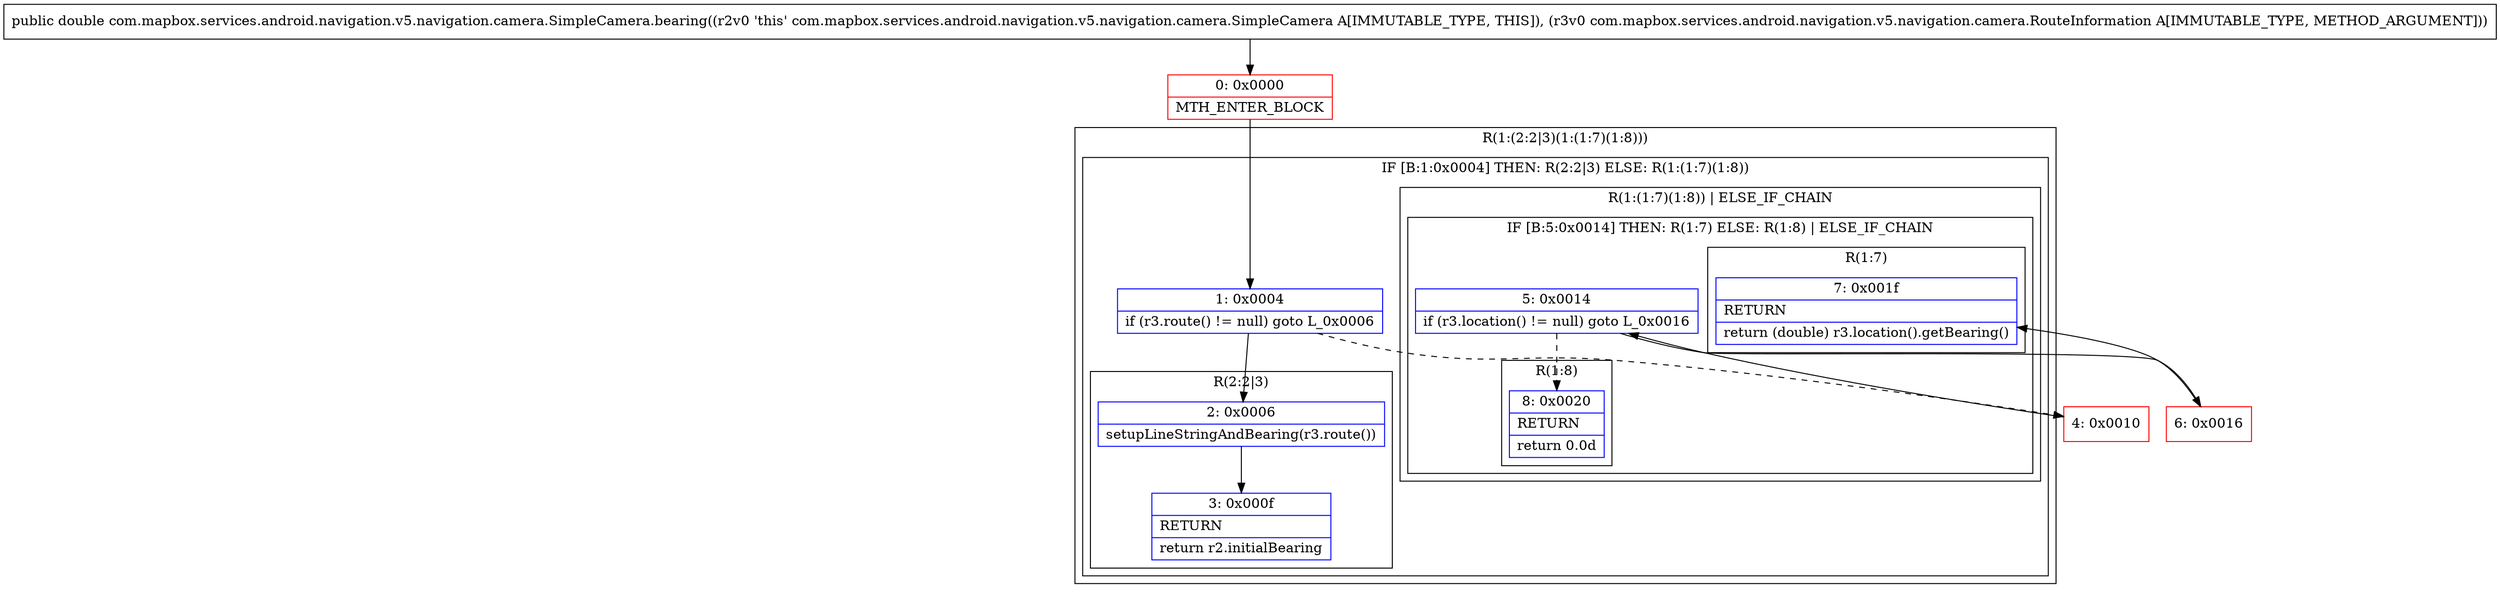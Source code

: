 digraph "CFG forcom.mapbox.services.android.navigation.v5.navigation.camera.SimpleCamera.bearing(Lcom\/mapbox\/services\/android\/navigation\/v5\/navigation\/camera\/RouteInformation;)D" {
subgraph cluster_Region_2077851681 {
label = "R(1:(2:2|3)(1:(1:7)(1:8)))";
node [shape=record,color=blue];
subgraph cluster_IfRegion_1962657328 {
label = "IF [B:1:0x0004] THEN: R(2:2|3) ELSE: R(1:(1:7)(1:8))";
node [shape=record,color=blue];
Node_1 [shape=record,label="{1\:\ 0x0004|if (r3.route() != null) goto L_0x0006\l}"];
subgraph cluster_Region_2024007392 {
label = "R(2:2|3)";
node [shape=record,color=blue];
Node_2 [shape=record,label="{2\:\ 0x0006|setupLineStringAndBearing(r3.route())\l}"];
Node_3 [shape=record,label="{3\:\ 0x000f|RETURN\l|return r2.initialBearing\l}"];
}
subgraph cluster_Region_561723992 {
label = "R(1:(1:7)(1:8)) | ELSE_IF_CHAIN\l";
node [shape=record,color=blue];
subgraph cluster_IfRegion_378830558 {
label = "IF [B:5:0x0014] THEN: R(1:7) ELSE: R(1:8) | ELSE_IF_CHAIN\l";
node [shape=record,color=blue];
Node_5 [shape=record,label="{5\:\ 0x0014|if (r3.location() != null) goto L_0x0016\l}"];
subgraph cluster_Region_1014292602 {
label = "R(1:7)";
node [shape=record,color=blue];
Node_7 [shape=record,label="{7\:\ 0x001f|RETURN\l|return (double) r3.location().getBearing()\l}"];
}
subgraph cluster_Region_1527219698 {
label = "R(1:8)";
node [shape=record,color=blue];
Node_8 [shape=record,label="{8\:\ 0x0020|RETURN\l|return 0.0d\l}"];
}
}
}
}
}
Node_0 [shape=record,color=red,label="{0\:\ 0x0000|MTH_ENTER_BLOCK\l}"];
Node_4 [shape=record,color=red,label="{4\:\ 0x0010}"];
Node_6 [shape=record,color=red,label="{6\:\ 0x0016}"];
MethodNode[shape=record,label="{public double com.mapbox.services.android.navigation.v5.navigation.camera.SimpleCamera.bearing((r2v0 'this' com.mapbox.services.android.navigation.v5.navigation.camera.SimpleCamera A[IMMUTABLE_TYPE, THIS]), (r3v0 com.mapbox.services.android.navigation.v5.navigation.camera.RouteInformation A[IMMUTABLE_TYPE, METHOD_ARGUMENT])) }"];
MethodNode -> Node_0;
Node_1 -> Node_2;
Node_1 -> Node_4[style=dashed];
Node_2 -> Node_3;
Node_5 -> Node_6;
Node_5 -> Node_8[style=dashed];
Node_0 -> Node_1;
Node_4 -> Node_5;
Node_6 -> Node_7;
}

